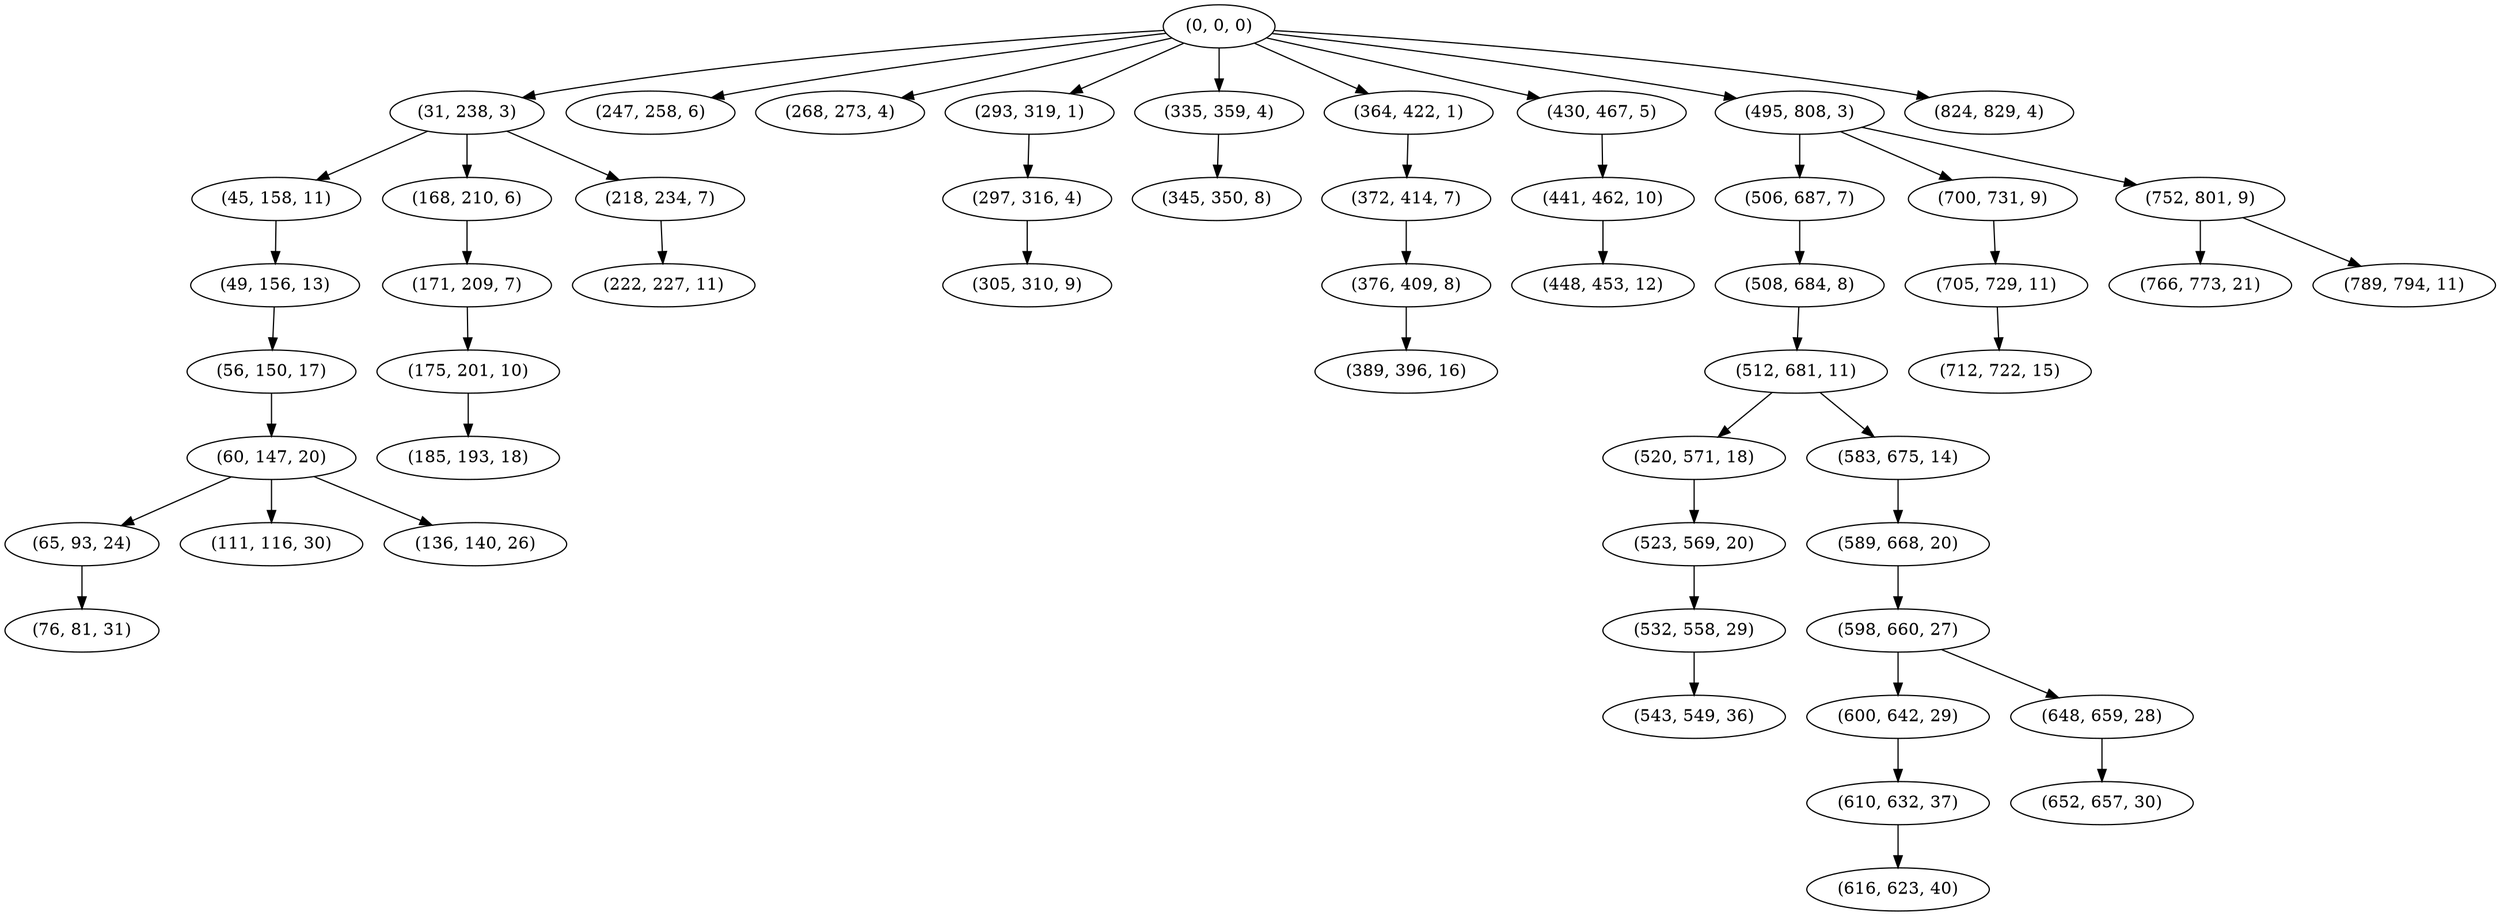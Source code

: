 digraph tree {
    "(0, 0, 0)";
    "(31, 238, 3)";
    "(45, 158, 11)";
    "(49, 156, 13)";
    "(56, 150, 17)";
    "(60, 147, 20)";
    "(65, 93, 24)";
    "(76, 81, 31)";
    "(111, 116, 30)";
    "(136, 140, 26)";
    "(168, 210, 6)";
    "(171, 209, 7)";
    "(175, 201, 10)";
    "(185, 193, 18)";
    "(218, 234, 7)";
    "(222, 227, 11)";
    "(247, 258, 6)";
    "(268, 273, 4)";
    "(293, 319, 1)";
    "(297, 316, 4)";
    "(305, 310, 9)";
    "(335, 359, 4)";
    "(345, 350, 8)";
    "(364, 422, 1)";
    "(372, 414, 7)";
    "(376, 409, 8)";
    "(389, 396, 16)";
    "(430, 467, 5)";
    "(441, 462, 10)";
    "(448, 453, 12)";
    "(495, 808, 3)";
    "(506, 687, 7)";
    "(508, 684, 8)";
    "(512, 681, 11)";
    "(520, 571, 18)";
    "(523, 569, 20)";
    "(532, 558, 29)";
    "(543, 549, 36)";
    "(583, 675, 14)";
    "(589, 668, 20)";
    "(598, 660, 27)";
    "(600, 642, 29)";
    "(610, 632, 37)";
    "(616, 623, 40)";
    "(648, 659, 28)";
    "(652, 657, 30)";
    "(700, 731, 9)";
    "(705, 729, 11)";
    "(712, 722, 15)";
    "(752, 801, 9)";
    "(766, 773, 21)";
    "(789, 794, 11)";
    "(824, 829, 4)";
    "(0, 0, 0)" -> "(31, 238, 3)";
    "(0, 0, 0)" -> "(247, 258, 6)";
    "(0, 0, 0)" -> "(268, 273, 4)";
    "(0, 0, 0)" -> "(293, 319, 1)";
    "(0, 0, 0)" -> "(335, 359, 4)";
    "(0, 0, 0)" -> "(364, 422, 1)";
    "(0, 0, 0)" -> "(430, 467, 5)";
    "(0, 0, 0)" -> "(495, 808, 3)";
    "(0, 0, 0)" -> "(824, 829, 4)";
    "(31, 238, 3)" -> "(45, 158, 11)";
    "(31, 238, 3)" -> "(168, 210, 6)";
    "(31, 238, 3)" -> "(218, 234, 7)";
    "(45, 158, 11)" -> "(49, 156, 13)";
    "(49, 156, 13)" -> "(56, 150, 17)";
    "(56, 150, 17)" -> "(60, 147, 20)";
    "(60, 147, 20)" -> "(65, 93, 24)";
    "(60, 147, 20)" -> "(111, 116, 30)";
    "(60, 147, 20)" -> "(136, 140, 26)";
    "(65, 93, 24)" -> "(76, 81, 31)";
    "(168, 210, 6)" -> "(171, 209, 7)";
    "(171, 209, 7)" -> "(175, 201, 10)";
    "(175, 201, 10)" -> "(185, 193, 18)";
    "(218, 234, 7)" -> "(222, 227, 11)";
    "(293, 319, 1)" -> "(297, 316, 4)";
    "(297, 316, 4)" -> "(305, 310, 9)";
    "(335, 359, 4)" -> "(345, 350, 8)";
    "(364, 422, 1)" -> "(372, 414, 7)";
    "(372, 414, 7)" -> "(376, 409, 8)";
    "(376, 409, 8)" -> "(389, 396, 16)";
    "(430, 467, 5)" -> "(441, 462, 10)";
    "(441, 462, 10)" -> "(448, 453, 12)";
    "(495, 808, 3)" -> "(506, 687, 7)";
    "(495, 808, 3)" -> "(700, 731, 9)";
    "(495, 808, 3)" -> "(752, 801, 9)";
    "(506, 687, 7)" -> "(508, 684, 8)";
    "(508, 684, 8)" -> "(512, 681, 11)";
    "(512, 681, 11)" -> "(520, 571, 18)";
    "(512, 681, 11)" -> "(583, 675, 14)";
    "(520, 571, 18)" -> "(523, 569, 20)";
    "(523, 569, 20)" -> "(532, 558, 29)";
    "(532, 558, 29)" -> "(543, 549, 36)";
    "(583, 675, 14)" -> "(589, 668, 20)";
    "(589, 668, 20)" -> "(598, 660, 27)";
    "(598, 660, 27)" -> "(600, 642, 29)";
    "(598, 660, 27)" -> "(648, 659, 28)";
    "(600, 642, 29)" -> "(610, 632, 37)";
    "(610, 632, 37)" -> "(616, 623, 40)";
    "(648, 659, 28)" -> "(652, 657, 30)";
    "(700, 731, 9)" -> "(705, 729, 11)";
    "(705, 729, 11)" -> "(712, 722, 15)";
    "(752, 801, 9)" -> "(766, 773, 21)";
    "(752, 801, 9)" -> "(789, 794, 11)";
}
